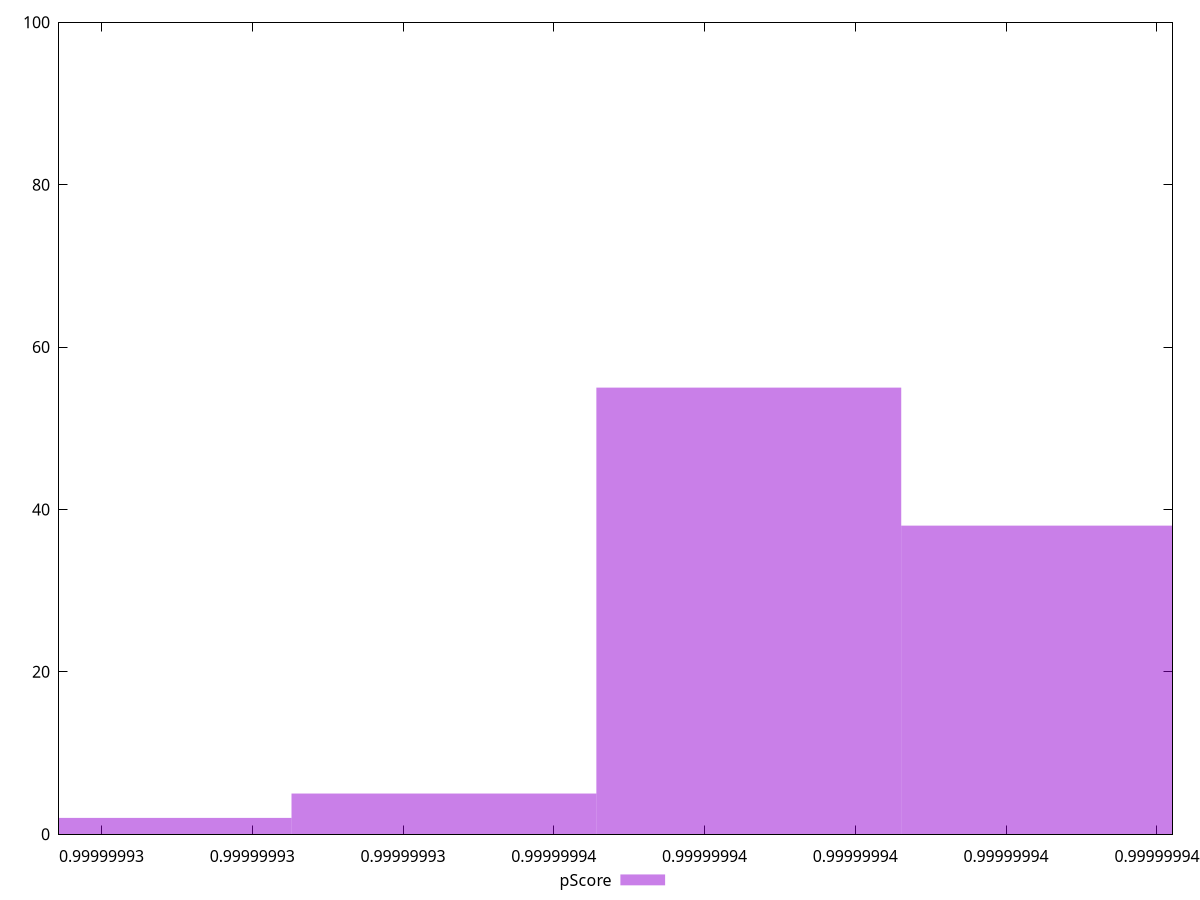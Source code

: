 reset

$pScore <<EOF
0.999999930498904 2
0.9999999426305465 38
0.9999999385866657 55
0.9999999345427849 5
EOF

set key outside below
set boxwidth 4.04388082720752e-9
set xrange [0.99999992943681:0.9999999442069185]
set yrange [0:100]
set trange [0:100]
set style fill transparent solid 0.5 noborder
set terminal svg size 640, 490 enhanced background rgb 'white'
set output "reprap/speed-index/samples/empty/pScore/histogram.svg"

plot $pScore title "pScore" with boxes

reset
